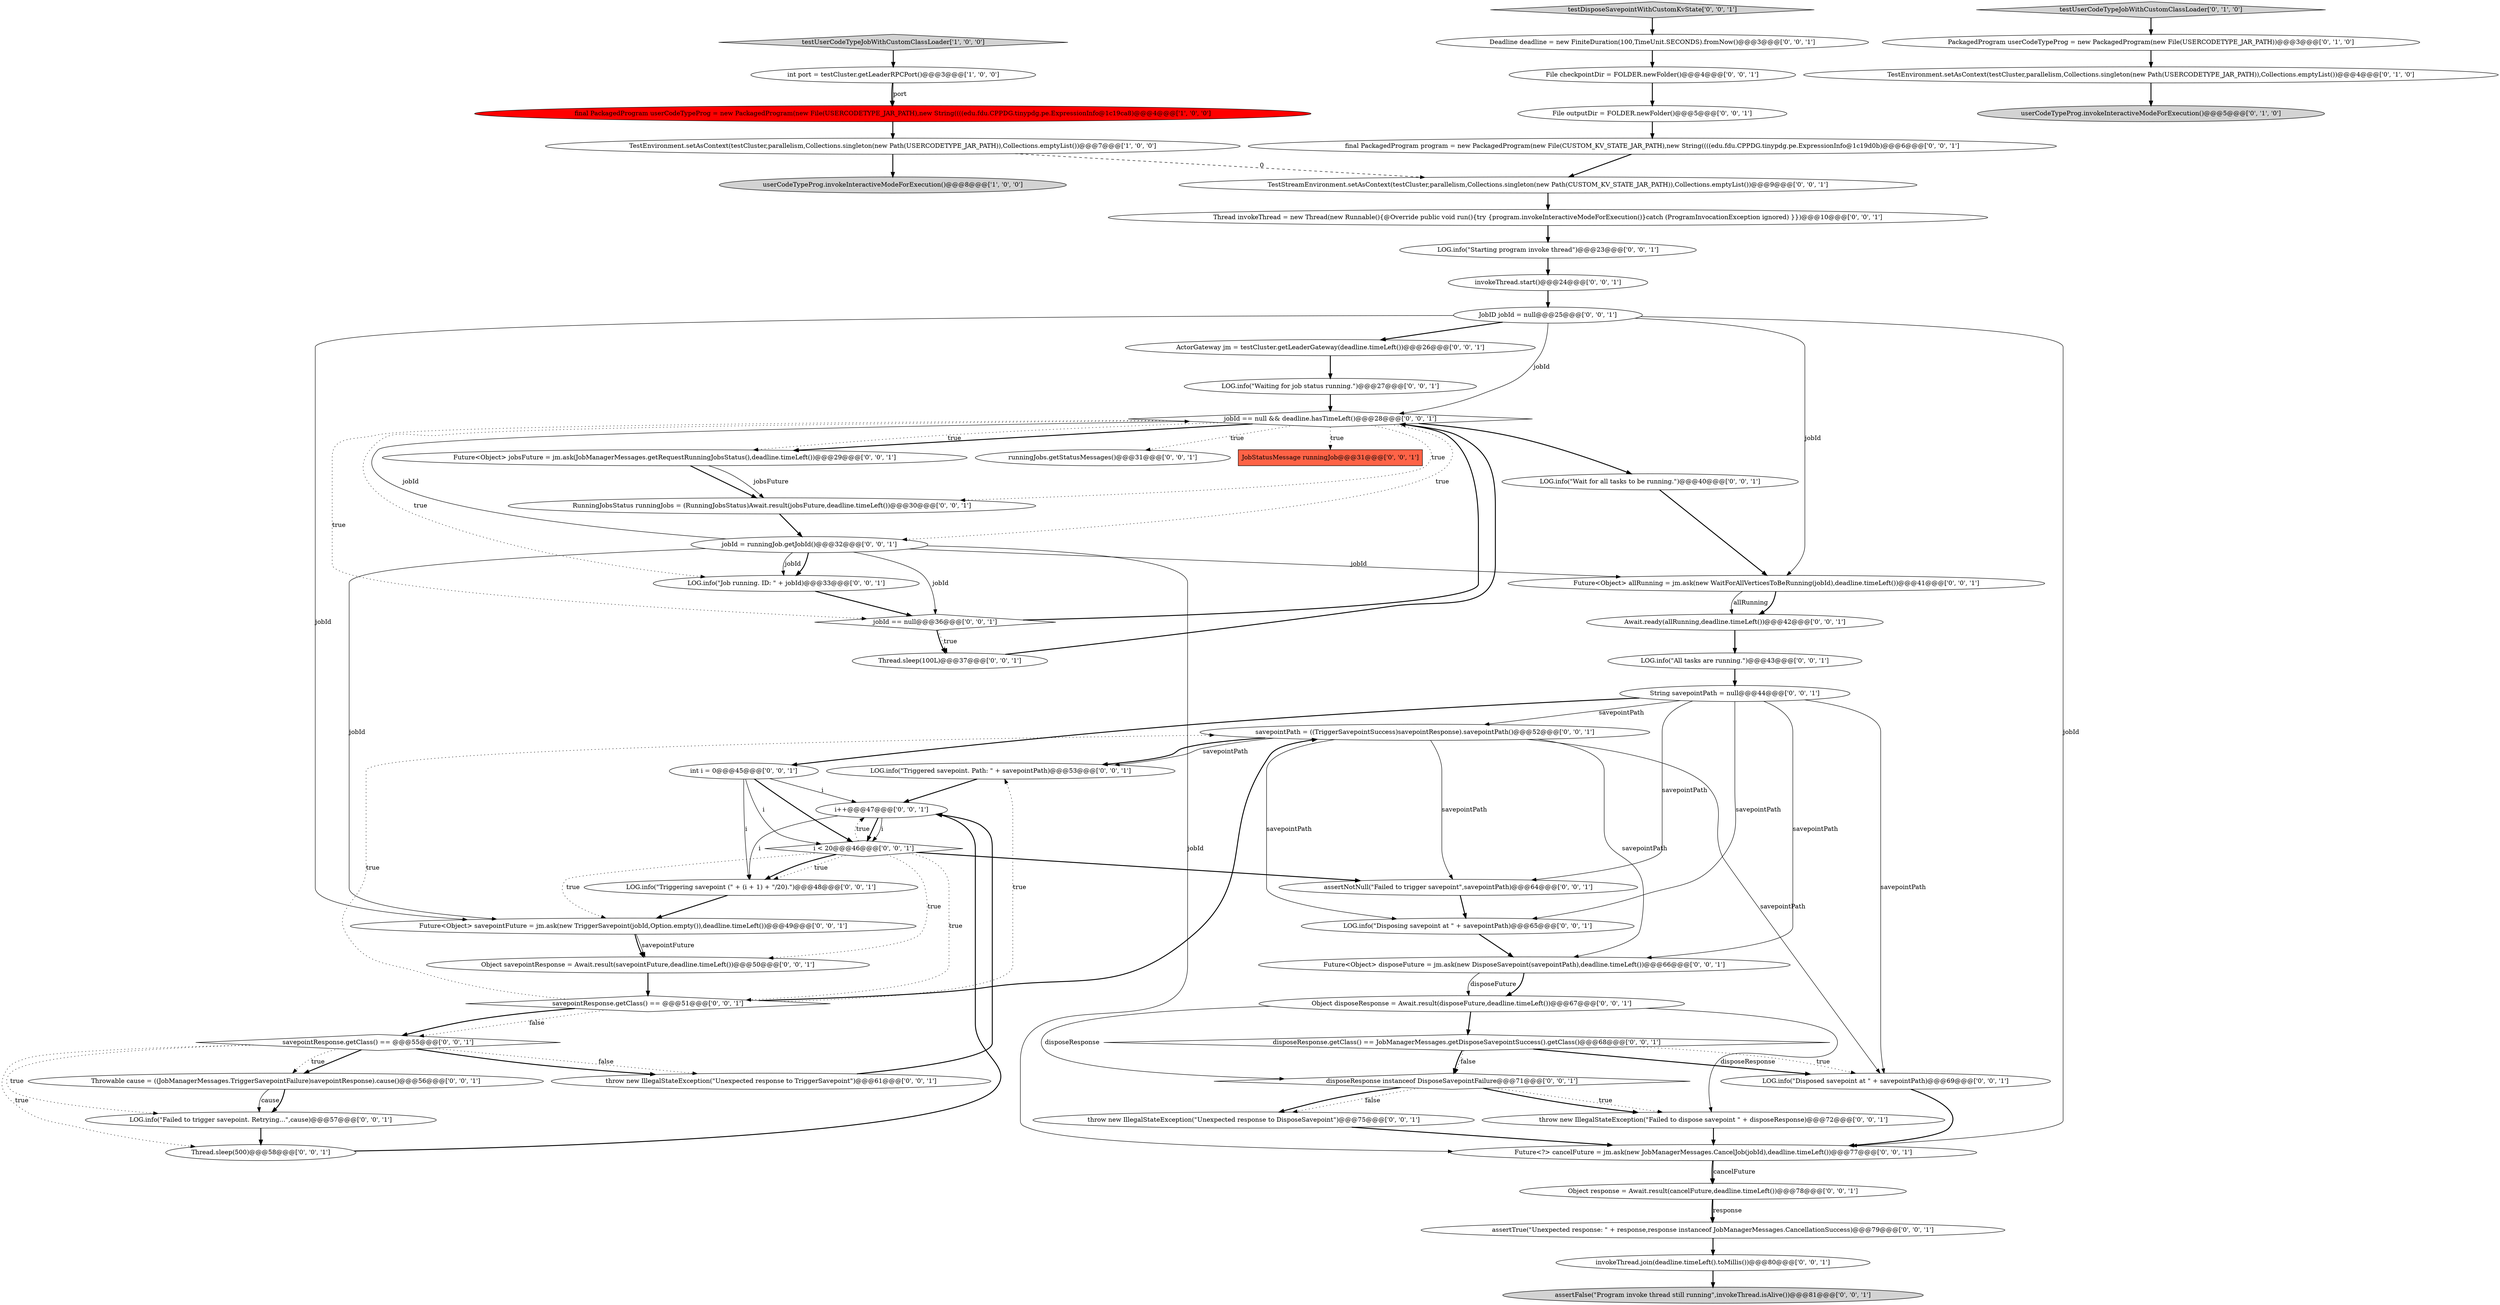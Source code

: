 digraph {
1 [style = filled, label = "testUserCodeTypeJobWithCustomClassLoader['1', '0', '0']", fillcolor = lightgray, shape = diamond image = "AAA0AAABBB1BBB"];
59 [style = filled, label = "runningJobs.getStatusMessages()@@@31@@@['0', '0', '1']", fillcolor = white, shape = ellipse image = "AAA0AAABBB3BBB"];
38 [style = filled, label = "Future<Object> allRunning = jm.ask(new WaitForAllVerticesToBeRunning(jobId),deadline.timeLeft())@@@41@@@['0', '0', '1']", fillcolor = white, shape = ellipse image = "AAA0AAABBB3BBB"];
56 [style = filled, label = "assertNotNull(\"Failed to trigger savepoint\",savepointPath)@@@64@@@['0', '0', '1']", fillcolor = white, shape = ellipse image = "AAA0AAABBB3BBB"];
19 [style = filled, label = "ActorGateway jm = testCluster.getLeaderGateway(deadline.timeLeft())@@@26@@@['0', '0', '1']", fillcolor = white, shape = ellipse image = "AAA0AAABBB3BBB"];
25 [style = filled, label = "LOG.info(\"Disposing savepoint at \" + savepointPath)@@@65@@@['0', '0', '1']", fillcolor = white, shape = ellipse image = "AAA0AAABBB3BBB"];
5 [style = filled, label = "testUserCodeTypeJobWithCustomClassLoader['0', '1', '0']", fillcolor = lightgray, shape = diamond image = "AAA0AAABBB2BBB"];
7 [style = filled, label = "TestEnvironment.setAsContext(testCluster,parallelism,Collections.singleton(new Path(USERCODETYPE_JAR_PATH)),Collections.emptyList())@@@4@@@['0', '1', '0']", fillcolor = white, shape = ellipse image = "AAA0AAABBB2BBB"];
62 [style = filled, label = "savepointPath = ((TriggerSavepointSuccess)savepointResponse).savepointPath()@@@52@@@['0', '0', '1']", fillcolor = white, shape = ellipse image = "AAA0AAABBB3BBB"];
16 [style = filled, label = "File outputDir = FOLDER.newFolder()@@@5@@@['0', '0', '1']", fillcolor = white, shape = ellipse image = "AAA0AAABBB3BBB"];
43 [style = filled, label = "savepointResponse.getClass() == @@@55@@@['0', '0', '1']", fillcolor = white, shape = diamond image = "AAA0AAABBB3BBB"];
40 [style = filled, label = "Thread.sleep(500)@@@58@@@['0', '0', '1']", fillcolor = white, shape = ellipse image = "AAA0AAABBB3BBB"];
52 [style = filled, label = "Future<Object> savepointFuture = jm.ask(new TriggerSavepoint(jobId,Option.empty()),deadline.timeLeft())@@@49@@@['0', '0', '1']", fillcolor = white, shape = ellipse image = "AAA0AAABBB3BBB"];
8 [style = filled, label = "PackagedProgram userCodeTypeProg = new PackagedProgram(new File(USERCODETYPE_JAR_PATH))@@@3@@@['0', '1', '0']", fillcolor = white, shape = ellipse image = "AAA0AAABBB2BBB"];
54 [style = filled, label = "LOG.info(\"All tasks are running.\")@@@43@@@['0', '0', '1']", fillcolor = white, shape = ellipse image = "AAA0AAABBB3BBB"];
44 [style = filled, label = "LOG.info(\"Wait for all tasks to be running.\")@@@40@@@['0', '0', '1']", fillcolor = white, shape = ellipse image = "AAA0AAABBB3BBB"];
49 [style = filled, label = "Object disposeResponse = Await.result(disposeFuture,deadline.timeLeft())@@@67@@@['0', '0', '1']", fillcolor = white, shape = ellipse image = "AAA0AAABBB3BBB"];
29 [style = filled, label = "JobStatusMessage runningJob@@@31@@@['0', '0', '1']", fillcolor = tomato, shape = box image = "AAA0AAABBB3BBB"];
6 [style = filled, label = "userCodeTypeProg.invokeInteractiveModeForExecution()@@@5@@@['0', '1', '0']", fillcolor = lightgray, shape = ellipse image = "AAA0AAABBB2BBB"];
10 [style = filled, label = "LOG.info(\"Triggered savepoint. Path: \" + savepointPath)@@@53@@@['0', '0', '1']", fillcolor = white, shape = ellipse image = "AAA0AAABBB3BBB"];
26 [style = filled, label = "testDisposeSavepointWithCustomKvState['0', '0', '1']", fillcolor = lightgray, shape = diamond image = "AAA0AAABBB3BBB"];
28 [style = filled, label = "LOG.info(\"Job running. ID: \" + jobId)@@@33@@@['0', '0', '1']", fillcolor = white, shape = ellipse image = "AAA0AAABBB3BBB"];
4 [style = filled, label = "int port = testCluster.getLeaderRPCPort()@@@3@@@['1', '0', '0']", fillcolor = white, shape = ellipse image = "AAA0AAABBB1BBB"];
22 [style = filled, label = "jobId == null && deadline.hasTimeLeft()@@@28@@@['0', '0', '1']", fillcolor = white, shape = diamond image = "AAA0AAABBB3BBB"];
41 [style = filled, label = "Future<Object> jobsFuture = jm.ask(JobManagerMessages.getRequestRunningJobsStatus(),deadline.timeLeft())@@@29@@@['0', '0', '1']", fillcolor = white, shape = ellipse image = "AAA0AAABBB3BBB"];
55 [style = filled, label = "LOG.info(\"Triggering savepoint (\" + (i + 1) + \"/20).\")@@@48@@@['0', '0', '1']", fillcolor = white, shape = ellipse image = "AAA0AAABBB3BBB"];
50 [style = filled, label = "Await.ready(allRunning,deadline.timeLeft())@@@42@@@['0', '0', '1']", fillcolor = white, shape = ellipse image = "AAA0AAABBB3BBB"];
35 [style = filled, label = "throw new IllegalStateException(\"Unexpected response to DisposeSavepoint\")@@@75@@@['0', '0', '1']", fillcolor = white, shape = ellipse image = "AAA0AAABBB3BBB"];
13 [style = filled, label = "disposeResponse instanceof DisposeSavepointFailure@@@71@@@['0', '0', '1']", fillcolor = white, shape = diamond image = "AAA0AAABBB3BBB"];
0 [style = filled, label = "userCodeTypeProg.invokeInteractiveModeForExecution()@@@8@@@['1', '0', '0']", fillcolor = lightgray, shape = ellipse image = "AAA0AAABBB1BBB"];
27 [style = filled, label = "Deadline deadline = new FiniteDuration(100,TimeUnit.SECONDS).fromNow()@@@3@@@['0', '0', '1']", fillcolor = white, shape = ellipse image = "AAA0AAABBB3BBB"];
36 [style = filled, label = "Object savepointResponse = Await.result(savepointFuture,deadline.timeLeft())@@@50@@@['0', '0', '1']", fillcolor = white, shape = ellipse image = "AAA0AAABBB3BBB"];
24 [style = filled, label = "File checkpointDir = FOLDER.newFolder()@@@4@@@['0', '0', '1']", fillcolor = white, shape = ellipse image = "AAA0AAABBB3BBB"];
17 [style = filled, label = "Thread invokeThread = new Thread(new Runnable(){@Override public void run(){try {program.invokeInteractiveModeForExecution()}catch (ProgramInvocationException ignored) }})@@@10@@@['0', '0', '1']", fillcolor = white, shape = ellipse image = "AAA0AAABBB3BBB"];
51 [style = filled, label = "assertFalse(\"Program invoke thread still running\",invokeThread.isAlive())@@@81@@@['0', '0', '1']", fillcolor = lightgray, shape = ellipse image = "AAA0AAABBB3BBB"];
9 [style = filled, label = "final PackagedProgram program = new PackagedProgram(new File(CUSTOM_KV_STATE_JAR_PATH),new String((((edu.fdu.CPPDG.tinypdg.pe.ExpressionInfo@1c19d0b)@@@6@@@['0', '0', '1']", fillcolor = white, shape = ellipse image = "AAA0AAABBB3BBB"];
20 [style = filled, label = "Thread.sleep(100L)@@@37@@@['0', '0', '1']", fillcolor = white, shape = ellipse image = "AAA0AAABBB3BBB"];
34 [style = filled, label = "Object response = Await.result(cancelFuture,deadline.timeLeft())@@@78@@@['0', '0', '1']", fillcolor = white, shape = ellipse image = "AAA0AAABBB3BBB"];
46 [style = filled, label = "assertTrue(\"Unexpected response: \" + response,response instanceof JobManagerMessages.CancellationSuccess)@@@79@@@['0', '0', '1']", fillcolor = white, shape = ellipse image = "AAA0AAABBB3BBB"];
47 [style = filled, label = "LOG.info(\"Failed to trigger savepoint. Retrying...\",cause)@@@57@@@['0', '0', '1']", fillcolor = white, shape = ellipse image = "AAA0AAABBB3BBB"];
31 [style = filled, label = "LOG.info(\"Starting program invoke thread\")@@@23@@@['0', '0', '1']", fillcolor = white, shape = ellipse image = "AAA0AAABBB3BBB"];
14 [style = filled, label = "savepointResponse.getClass() == @@@51@@@['0', '0', '1']", fillcolor = white, shape = diamond image = "AAA0AAABBB3BBB"];
33 [style = filled, label = "jobId == null@@@36@@@['0', '0', '1']", fillcolor = white, shape = diamond image = "AAA0AAABBB3BBB"];
32 [style = filled, label = "Future<Object> disposeFuture = jm.ask(new DisposeSavepoint(savepointPath),deadline.timeLeft())@@@66@@@['0', '0', '1']", fillcolor = white, shape = ellipse image = "AAA0AAABBB3BBB"];
48 [style = filled, label = "disposeResponse.getClass() == JobManagerMessages.getDisposeSavepointSuccess().getClass()@@@68@@@['0', '0', '1']", fillcolor = white, shape = diamond image = "AAA0AAABBB3BBB"];
12 [style = filled, label = "throw new IllegalStateException(\"Unexpected response to TriggerSavepoint\")@@@61@@@['0', '0', '1']", fillcolor = white, shape = ellipse image = "AAA0AAABBB3BBB"];
60 [style = filled, label = "invokeThread.start()@@@24@@@['0', '0', '1']", fillcolor = white, shape = ellipse image = "AAA0AAABBB3BBB"];
30 [style = filled, label = "invokeThread.join(deadline.timeLeft().toMillis())@@@80@@@['0', '0', '1']", fillcolor = white, shape = ellipse image = "AAA0AAABBB3BBB"];
11 [style = filled, label = "jobId = runningJob.getJobId()@@@32@@@['0', '0', '1']", fillcolor = white, shape = ellipse image = "AAA0AAABBB3BBB"];
18 [style = filled, label = "Future<?> cancelFuture = jm.ask(new JobManagerMessages.CancelJob(jobId),deadline.timeLeft())@@@77@@@['0', '0', '1']", fillcolor = white, shape = ellipse image = "AAA0AAABBB3BBB"];
45 [style = filled, label = "Throwable cause = ((JobManagerMessages.TriggerSavepointFailure)savepointResponse).cause()@@@56@@@['0', '0', '1']", fillcolor = white, shape = ellipse image = "AAA0AAABBB3BBB"];
58 [style = filled, label = "JobID jobId = null@@@25@@@['0', '0', '1']", fillcolor = white, shape = ellipse image = "AAA0AAABBB3BBB"];
2 [style = filled, label = "TestEnvironment.setAsContext(testCluster,parallelism,Collections.singleton(new Path(USERCODETYPE_JAR_PATH)),Collections.emptyList())@@@7@@@['1', '0', '0']", fillcolor = white, shape = ellipse image = "AAA0AAABBB1BBB"];
21 [style = filled, label = "TestStreamEnvironment.setAsContext(testCluster,parallelism,Collections.singleton(new Path(CUSTOM_KV_STATE_JAR_PATH)),Collections.emptyList())@@@9@@@['0', '0', '1']", fillcolor = white, shape = ellipse image = "AAA0AAABBB3BBB"];
42 [style = filled, label = "throw new IllegalStateException(\"Failed to dispose savepoint \" + disposeResponse)@@@72@@@['0', '0', '1']", fillcolor = white, shape = ellipse image = "AAA0AAABBB3BBB"];
61 [style = filled, label = "String savepointPath = null@@@44@@@['0', '0', '1']", fillcolor = white, shape = ellipse image = "AAA0AAABBB3BBB"];
15 [style = filled, label = "RunningJobsStatus runningJobs = (RunningJobsStatus)Await.result(jobsFuture,deadline.timeLeft())@@@30@@@['0', '0', '1']", fillcolor = white, shape = ellipse image = "AAA0AAABBB3BBB"];
37 [style = filled, label = "LOG.info(\"Waiting for job status running.\")@@@27@@@['0', '0', '1']", fillcolor = white, shape = ellipse image = "AAA0AAABBB3BBB"];
3 [style = filled, label = "final PackagedProgram userCodeTypeProg = new PackagedProgram(new File(USERCODETYPE_JAR_PATH),new String((((edu.fdu.CPPDG.tinypdg.pe.ExpressionInfo@1c19ca8)@@@4@@@['1', '0', '0']", fillcolor = red, shape = ellipse image = "AAA1AAABBB1BBB"];
53 [style = filled, label = "int i = 0@@@45@@@['0', '0', '1']", fillcolor = white, shape = ellipse image = "AAA0AAABBB3BBB"];
23 [style = filled, label = "i < 20@@@46@@@['0', '0', '1']", fillcolor = white, shape = diamond image = "AAA0AAABBB3BBB"];
39 [style = filled, label = "i++@@@47@@@['0', '0', '1']", fillcolor = white, shape = ellipse image = "AAA0AAABBB3BBB"];
57 [style = filled, label = "LOG.info(\"Disposed savepoint at \" + savepointPath)@@@69@@@['0', '0', '1']", fillcolor = white, shape = ellipse image = "AAA0AAABBB3BBB"];
11->38 [style = solid, label="jobId"];
62->25 [style = solid, label="savepointPath"];
62->32 [style = solid, label="savepointPath"];
34->46 [style = bold, label=""];
41->15 [style = bold, label=""];
61->25 [style = solid, label="savepointPath"];
49->48 [style = bold, label=""];
61->32 [style = solid, label="savepointPath"];
53->39 [style = solid, label="i"];
38->50 [style = bold, label=""];
61->57 [style = solid, label="savepointPath"];
22->59 [style = dotted, label="true"];
15->11 [style = bold, label=""];
10->39 [style = bold, label=""];
58->52 [style = solid, label="jobId"];
39->23 [style = solid, label="i"];
39->23 [style = bold, label=""];
31->60 [style = bold, label=""];
9->21 [style = bold, label=""];
58->19 [style = bold, label=""];
34->46 [style = solid, label="response"];
50->54 [style = bold, label=""];
16->9 [style = bold, label=""];
11->28 [style = bold, label=""];
4->3 [style = bold, label=""];
1->4 [style = bold, label=""];
22->29 [style = dotted, label="true"];
35->18 [style = bold, label=""];
49->13 [style = solid, label="disposeResponse"];
23->55 [style = dotted, label="true"];
32->49 [style = bold, label=""];
22->41 [style = bold, label=""];
22->33 [style = dotted, label="true"];
56->25 [style = bold, label=""];
36->14 [style = bold, label=""];
14->43 [style = bold, label=""];
44->38 [style = bold, label=""];
43->45 [style = bold, label=""];
19->37 [style = bold, label=""];
26->27 [style = bold, label=""];
23->14 [style = dotted, label="true"];
3->2 [style = bold, label=""];
14->43 [style = dotted, label="false"];
43->12 [style = bold, label=""];
2->21 [style = dashed, label="0"];
38->50 [style = solid, label="allRunning"];
7->6 [style = bold, label=""];
45->47 [style = solid, label="cause"];
49->42 [style = solid, label="disposeResponse"];
52->36 [style = bold, label=""];
48->13 [style = bold, label=""];
43->47 [style = dotted, label="true"];
54->61 [style = bold, label=""];
22->44 [style = bold, label=""];
52->36 [style = solid, label="savepointFuture"];
11->28 [style = solid, label="jobId"];
61->62 [style = solid, label="savepointPath"];
13->35 [style = dotted, label="false"];
13->42 [style = bold, label=""];
32->49 [style = solid, label="disposeFuture"];
47->40 [style = bold, label=""];
18->34 [style = bold, label=""];
11->33 [style = solid, label="jobId"];
62->10 [style = solid, label="savepointPath"];
58->22 [style = solid, label="jobId"];
23->52 [style = dotted, label="true"];
41->15 [style = solid, label="jobsFuture"];
53->23 [style = solid, label="i"];
60->58 [style = bold, label=""];
23->39 [style = dotted, label="true"];
37->22 [style = bold, label=""];
4->3 [style = solid, label="port"];
2->0 [style = bold, label=""];
46->30 [style = bold, label=""];
40->39 [style = bold, label=""];
11->22 [style = solid, label="jobId"];
18->34 [style = solid, label="cancelFuture"];
22->41 [style = dotted, label="true"];
39->55 [style = solid, label="i"];
43->40 [style = dotted, label="true"];
23->36 [style = dotted, label="true"];
53->23 [style = bold, label=""];
27->24 [style = bold, label=""];
53->55 [style = solid, label="i"];
55->52 [style = bold, label=""];
12->39 [style = bold, label=""];
22->15 [style = dotted, label="true"];
33->22 [style = bold, label=""];
5->8 [style = bold, label=""];
11->52 [style = solid, label="jobId"];
23->56 [style = bold, label=""];
42->18 [style = bold, label=""];
33->20 [style = bold, label=""];
11->18 [style = solid, label="jobId"];
48->57 [style = bold, label=""];
17->31 [style = bold, label=""];
25->32 [style = bold, label=""];
58->18 [style = solid, label="jobId"];
22->28 [style = dotted, label="true"];
43->12 [style = dotted, label="false"];
22->11 [style = dotted, label="true"];
62->10 [style = bold, label=""];
13->42 [style = dotted, label="true"];
57->18 [style = bold, label=""];
14->62 [style = dotted, label="true"];
14->10 [style = dotted, label="true"];
8->7 [style = bold, label=""];
20->22 [style = bold, label=""];
33->20 [style = dotted, label="true"];
58->38 [style = solid, label="jobId"];
30->51 [style = bold, label=""];
24->16 [style = bold, label=""];
61->53 [style = bold, label=""];
61->56 [style = solid, label="savepointPath"];
28->33 [style = bold, label=""];
43->45 [style = dotted, label="true"];
62->56 [style = solid, label="savepointPath"];
45->47 [style = bold, label=""];
14->62 [style = bold, label=""];
62->57 [style = solid, label="savepointPath"];
13->35 [style = bold, label=""];
48->13 [style = dotted, label="false"];
21->17 [style = bold, label=""];
48->57 [style = dotted, label="true"];
23->55 [style = bold, label=""];
}
